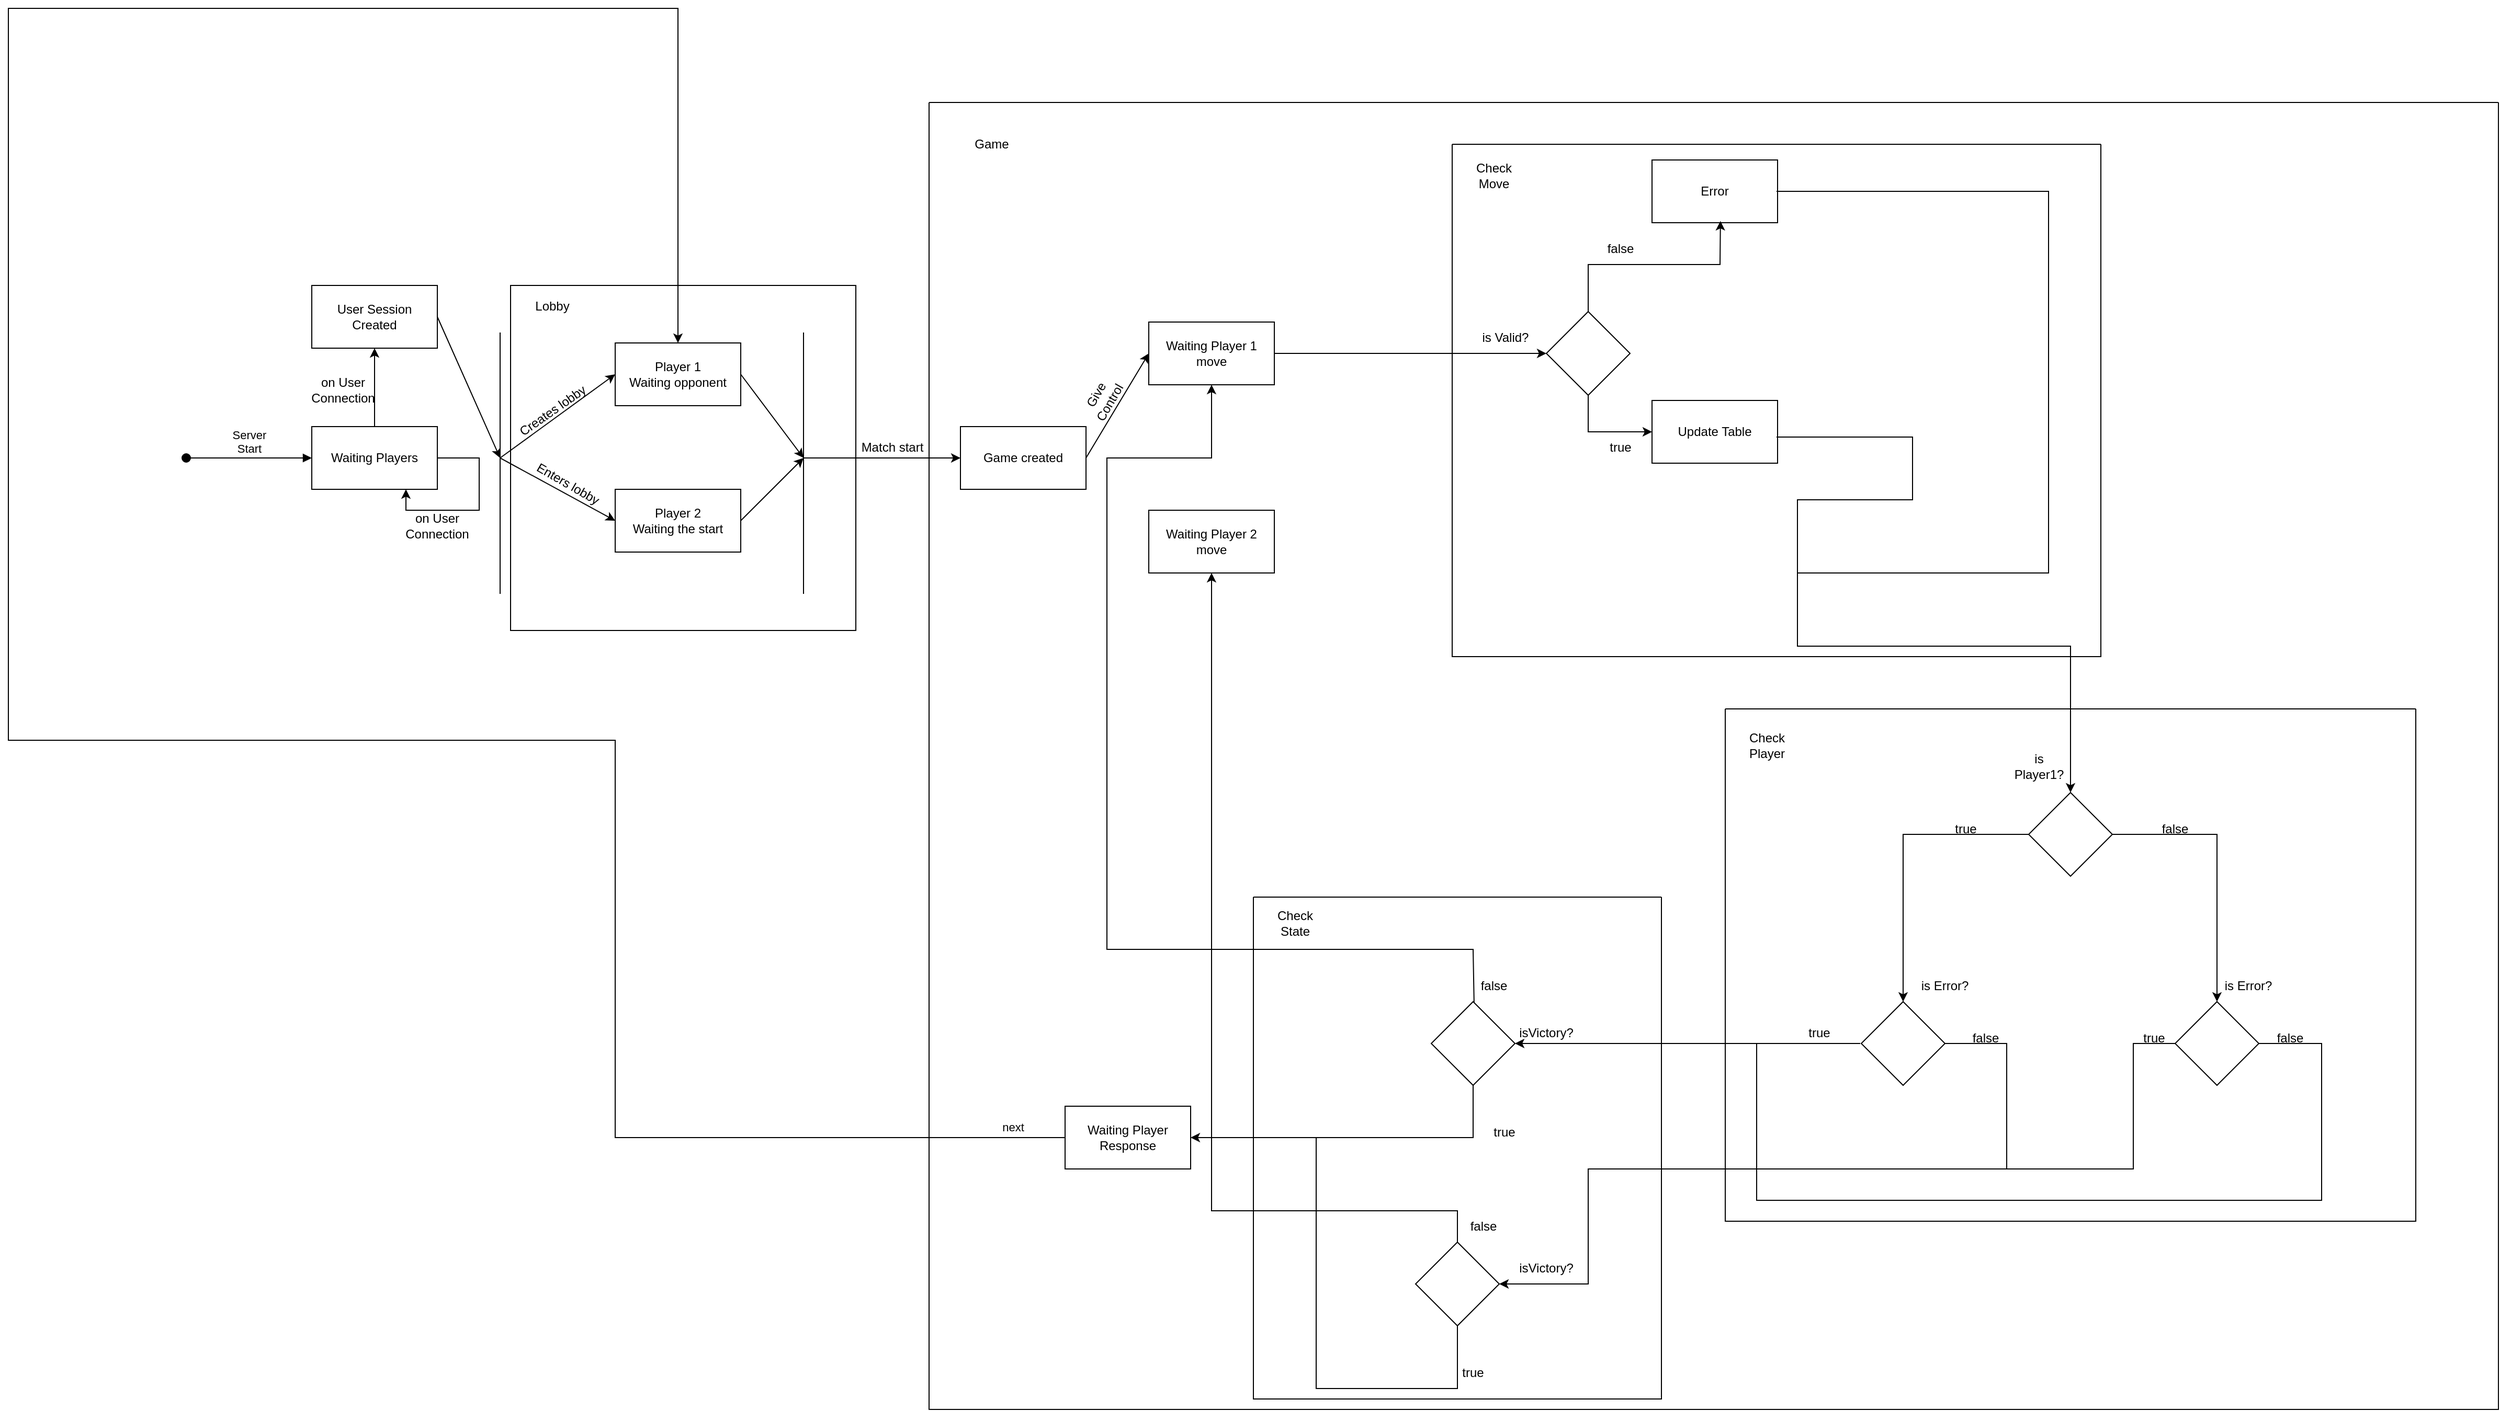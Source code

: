 <mxfile version="26.2.14">
  <diagram name="Pagina-1" id="ZFLAWk3-B_Z5dngLXTal">
    <mxGraphModel dx="3862" dy="2919" grid="1" gridSize="10" guides="1" tooltips="1" connect="1" arrows="1" fold="1" page="1" pageScale="1" pageWidth="827" pageHeight="1169" math="0" shadow="0">
      <root>
        <mxCell id="0" />
        <mxCell id="1" parent="0" />
        <mxCell id="VLlH7Ppr8rD8z25U6Jns-20" value="" style="whiteSpace=wrap;html=1;aspect=fixed;" vertex="1" parent="1">
          <mxGeometry x="290" y="75" width="330" height="330" as="geometry" />
        </mxCell>
        <mxCell id="VLlH7Ppr8rD8z25U6Jns-21" value="Server&lt;div&gt;Start&lt;/div&gt;" style="html=1;verticalAlign=bottom;startArrow=oval;startFill=1;endArrow=block;startSize=8;curved=0;rounded=0;entryX=0;entryY=0.5;entryDx=0;entryDy=0;entryPerimeter=0;" edge="1" parent="1">
          <mxGeometry width="60" relative="1" as="geometry">
            <mxPoint x="-20" y="240" as="sourcePoint" />
            <mxPoint x="100" y="240" as="targetPoint" />
          </mxGeometry>
        </mxCell>
        <mxCell id="VLlH7Ppr8rD8z25U6Jns-36" value="Lobby" style="text;html=1;align=center;verticalAlign=middle;whiteSpace=wrap;rounded=0;" vertex="1" parent="1">
          <mxGeometry x="300" y="80" width="60" height="30" as="geometry" />
        </mxCell>
        <UserObject label="Game created" treeRoot="1" id="VLlH7Ppr8rD8z25U6Jns-38">
          <mxCell style="whiteSpace=wrap;html=1;align=center;treeFolding=1;treeMoving=1;newEdgeStyle={&quot;edgeStyle&quot;:&quot;elbowEdgeStyle&quot;,&quot;startArrow&quot;:&quot;none&quot;,&quot;endArrow&quot;:&quot;none&quot;};" vertex="1" parent="1">
            <mxGeometry x="720" y="210" width="120" height="60" as="geometry" />
          </mxCell>
        </UserObject>
        <mxCell id="VLlH7Ppr8rD8z25U6Jns-40" value="" style="endArrow=classic;html=1;rounded=0;entryX=0;entryY=0.5;entryDx=0;entryDy=0;exitX=1;exitY=0.5;exitDx=0;exitDy=0;" edge="1" parent="1" source="VLlH7Ppr8rD8z25U6Jns-38" target="VLlH7Ppr8rD8z25U6Jns-37">
          <mxGeometry width="50" height="50" relative="1" as="geometry">
            <mxPoint x="670" y="310" as="sourcePoint" />
            <mxPoint x="720" y="260" as="targetPoint" />
          </mxGeometry>
        </mxCell>
        <mxCell id="VLlH7Ppr8rD8z25U6Jns-45" value="" style="swimlane;startSize=0;fillColor=light-dark(#ffffff, #ededed);gradientColor=none;" vertex="1" parent="1">
          <mxGeometry x="690" y="-100" width="1500" height="1250" as="geometry" />
        </mxCell>
        <UserObject label="Waiting Player 1 move" treeRoot="1" id="VLlH7Ppr8rD8z25U6Jns-37">
          <mxCell style="whiteSpace=wrap;html=1;align=center;treeFolding=1;treeMoving=1;newEdgeStyle={&quot;edgeStyle&quot;:&quot;elbowEdgeStyle&quot;,&quot;startArrow&quot;:&quot;none&quot;,&quot;endArrow&quot;:&quot;none&quot;};" vertex="1" parent="VLlH7Ppr8rD8z25U6Jns-45">
            <mxGeometry x="210" y="210" width="120" height="60" as="geometry" />
          </mxCell>
        </UserObject>
        <mxCell id="VLlH7Ppr8rD8z25U6Jns-60" value="" style="rhombus;whiteSpace=wrap;html=1;" vertex="1" parent="VLlH7Ppr8rD8z25U6Jns-45">
          <mxGeometry x="590" y="200" width="80" height="80" as="geometry" />
        </mxCell>
        <mxCell id="VLlH7Ppr8rD8z25U6Jns-63" value="" style="endArrow=classic;html=1;rounded=0;entryX=0;entryY=0.5;entryDx=0;entryDy=0;exitX=1;exitY=0.5;exitDx=0;exitDy=0;" edge="1" parent="VLlH7Ppr8rD8z25U6Jns-45" source="VLlH7Ppr8rD8z25U6Jns-37" target="VLlH7Ppr8rD8z25U6Jns-60">
          <mxGeometry width="50" height="50" relative="1" as="geometry">
            <mxPoint x="260" y="305" as="sourcePoint" />
            <mxPoint x="310" y="255" as="targetPoint" />
          </mxGeometry>
        </mxCell>
        <UserObject label="Error" treeRoot="1" id="VLlH7Ppr8rD8z25U6Jns-64">
          <mxCell style="whiteSpace=wrap;html=1;align=center;treeFolding=1;treeMoving=1;newEdgeStyle={&quot;edgeStyle&quot;:&quot;elbowEdgeStyle&quot;,&quot;startArrow&quot;:&quot;none&quot;,&quot;endArrow&quot;:&quot;none&quot;};" vertex="1" parent="VLlH7Ppr8rD8z25U6Jns-45">
            <mxGeometry x="691" y="55" width="120" height="60" as="geometry" />
          </mxCell>
        </UserObject>
        <mxCell id="VLlH7Ppr8rD8z25U6Jns-66" value="" style="endArrow=classic;html=1;rounded=0;exitX=0.5;exitY=0;exitDx=0;exitDy=0;entryX=0.545;entryY=0.973;entryDx=0;entryDy=0;entryPerimeter=0;" edge="1" parent="VLlH7Ppr8rD8z25U6Jns-45" source="VLlH7Ppr8rD8z25U6Jns-60" target="VLlH7Ppr8rD8z25U6Jns-64">
          <mxGeometry width="50" height="50" relative="1" as="geometry">
            <mxPoint x="620" y="165" as="sourcePoint" />
            <mxPoint x="670" y="115" as="targetPoint" />
            <Array as="points">
              <mxPoint x="630" y="155" />
              <mxPoint x="756" y="155" />
            </Array>
          </mxGeometry>
        </mxCell>
        <mxCell id="VLlH7Ppr8rD8z25U6Jns-67" value="false" style="text;html=1;align=center;verticalAlign=middle;whiteSpace=wrap;rounded=0;" vertex="1" parent="VLlH7Ppr8rD8z25U6Jns-45">
          <mxGeometry x="631" y="125" width="60" height="30" as="geometry" />
        </mxCell>
        <mxCell id="VLlH7Ppr8rD8z25U6Jns-68" value="" style="endArrow=classic;html=1;rounded=0;exitX=0.5;exitY=1;exitDx=0;exitDy=0;entryX=0;entryY=0.5;entryDx=0;entryDy=0;" edge="1" parent="VLlH7Ppr8rD8z25U6Jns-45" source="VLlH7Ppr8rD8z25U6Jns-60" target="VLlH7Ppr8rD8z25U6Jns-69">
          <mxGeometry width="50" height="50" relative="1" as="geometry">
            <mxPoint x="480" y="275" as="sourcePoint" />
            <mxPoint x="530" y="225" as="targetPoint" />
            <Array as="points">
              <mxPoint x="630" y="315" />
            </Array>
          </mxGeometry>
        </mxCell>
        <UserObject label="Update Table" treeRoot="1" id="VLlH7Ppr8rD8z25U6Jns-69">
          <mxCell style="whiteSpace=wrap;html=1;align=center;treeFolding=1;treeMoving=1;newEdgeStyle={&quot;edgeStyle&quot;:&quot;elbowEdgeStyle&quot;,&quot;startArrow&quot;:&quot;none&quot;,&quot;endArrow&quot;:&quot;none&quot;};" vertex="1" parent="VLlH7Ppr8rD8z25U6Jns-45">
            <mxGeometry x="691" y="285" width="120" height="60" as="geometry" />
          </mxCell>
        </UserObject>
        <mxCell id="VLlH7Ppr8rD8z25U6Jns-70" value="true" style="text;html=1;align=center;verticalAlign=middle;whiteSpace=wrap;rounded=0;" vertex="1" parent="VLlH7Ppr8rD8z25U6Jns-45">
          <mxGeometry x="631" y="315" width="60" height="30" as="geometry" />
        </mxCell>
        <mxCell id="VLlH7Ppr8rD8z25U6Jns-75" value="" style="swimlane;startSize=0;" vertex="1" parent="VLlH7Ppr8rD8z25U6Jns-45">
          <mxGeometry x="500" y="40" width="620" height="490" as="geometry" />
        </mxCell>
        <mxCell id="VLlH7Ppr8rD8z25U6Jns-61" value="is Valid?" style="text;html=1;align=center;verticalAlign=middle;whiteSpace=wrap;rounded=0;" vertex="1" parent="VLlH7Ppr8rD8z25U6Jns-75">
          <mxGeometry x="21" y="170" width="60" height="30" as="geometry" />
        </mxCell>
        <mxCell id="VLlH7Ppr8rD8z25U6Jns-77" value="Check Move" style="text;html=1;align=center;verticalAlign=middle;whiteSpace=wrap;rounded=0;" vertex="1" parent="VLlH7Ppr8rD8z25U6Jns-75">
          <mxGeometry x="10" y="15" width="60" height="30" as="geometry" />
        </mxCell>
        <mxCell id="VLlH7Ppr8rD8z25U6Jns-91" value="" style="endArrow=none;html=1;rounded=0;" edge="1" parent="VLlH7Ppr8rD8z25U6Jns-75">
          <mxGeometry width="50" height="50" relative="1" as="geometry">
            <mxPoint x="310" y="45" as="sourcePoint" />
            <mxPoint x="330" y="410" as="targetPoint" />
            <Array as="points">
              <mxPoint x="570" y="45" />
              <mxPoint x="570" y="410" />
            </Array>
          </mxGeometry>
        </mxCell>
        <mxCell id="VLlH7Ppr8rD8z25U6Jns-79" value="Give Control" style="text;html=1;align=center;verticalAlign=middle;whiteSpace=wrap;rounded=0;rotation=-60;" vertex="1" parent="VLlH7Ppr8rD8z25U6Jns-45">
          <mxGeometry x="136" y="268" width="60" height="30" as="geometry" />
        </mxCell>
        <mxCell id="VLlH7Ppr8rD8z25U6Jns-80" value="" style="swimlane;startSize=0;" vertex="1" parent="VLlH7Ppr8rD8z25U6Jns-45">
          <mxGeometry x="761" y="580" width="660" height="490" as="geometry" />
        </mxCell>
        <mxCell id="VLlH7Ppr8rD8z25U6Jns-82" value="Check Player" style="text;html=1;align=center;verticalAlign=middle;whiteSpace=wrap;rounded=0;" vertex="1" parent="VLlH7Ppr8rD8z25U6Jns-80">
          <mxGeometry x="10" y="20" width="60" height="30" as="geometry" />
        </mxCell>
        <mxCell id="VLlH7Ppr8rD8z25U6Jns-83" value="" style="rhombus;whiteSpace=wrap;html=1;" vertex="1" parent="VLlH7Ppr8rD8z25U6Jns-80">
          <mxGeometry x="290" y="80" width="80" height="80" as="geometry" />
        </mxCell>
        <mxCell id="VLlH7Ppr8rD8z25U6Jns-86" value="is Player1?" style="text;html=1;align=center;verticalAlign=middle;whiteSpace=wrap;rounded=0;" vertex="1" parent="VLlH7Ppr8rD8z25U6Jns-80">
          <mxGeometry x="270" y="40" width="60" height="30" as="geometry" />
        </mxCell>
        <mxCell id="VLlH7Ppr8rD8z25U6Jns-93" value="" style="rhombus;whiteSpace=wrap;html=1;" vertex="1" parent="VLlH7Ppr8rD8z25U6Jns-80">
          <mxGeometry x="130" y="280" width="80" height="80" as="geometry" />
        </mxCell>
        <mxCell id="VLlH7Ppr8rD8z25U6Jns-94" value="" style="rhombus;whiteSpace=wrap;html=1;" vertex="1" parent="VLlH7Ppr8rD8z25U6Jns-80">
          <mxGeometry x="430" y="280" width="80" height="80" as="geometry" />
        </mxCell>
        <mxCell id="VLlH7Ppr8rD8z25U6Jns-96" value="" style="endArrow=classic;html=1;rounded=0;exitX=1;exitY=0.5;exitDx=0;exitDy=0;entryX=0.5;entryY=0;entryDx=0;entryDy=0;" edge="1" parent="VLlH7Ppr8rD8z25U6Jns-80" source="VLlH7Ppr8rD8z25U6Jns-83" target="VLlH7Ppr8rD8z25U6Jns-94">
          <mxGeometry width="50" height="50" relative="1" as="geometry">
            <mxPoint x="400" y="270" as="sourcePoint" />
            <mxPoint x="450" y="220" as="targetPoint" />
            <Array as="points">
              <mxPoint x="470" y="120" />
            </Array>
          </mxGeometry>
        </mxCell>
        <mxCell id="VLlH7Ppr8rD8z25U6Jns-97" value="" style="endArrow=classic;html=1;rounded=0;entryX=0.5;entryY=0;entryDx=0;entryDy=0;exitX=0;exitY=0.5;exitDx=0;exitDy=0;" edge="1" parent="VLlH7Ppr8rD8z25U6Jns-80" source="VLlH7Ppr8rD8z25U6Jns-83" target="VLlH7Ppr8rD8z25U6Jns-93">
          <mxGeometry width="50" height="50" relative="1" as="geometry">
            <mxPoint x="400" y="270" as="sourcePoint" />
            <mxPoint x="450" y="220" as="targetPoint" />
            <Array as="points">
              <mxPoint x="170" y="120" />
            </Array>
          </mxGeometry>
        </mxCell>
        <mxCell id="VLlH7Ppr8rD8z25U6Jns-98" value="true" style="text;html=1;align=center;verticalAlign=middle;whiteSpace=wrap;rounded=0;" vertex="1" parent="VLlH7Ppr8rD8z25U6Jns-80">
          <mxGeometry x="200" y="100" width="60" height="30" as="geometry" />
        </mxCell>
        <mxCell id="VLlH7Ppr8rD8z25U6Jns-99" value="false" style="text;html=1;align=center;verticalAlign=middle;whiteSpace=wrap;rounded=0;" vertex="1" parent="VLlH7Ppr8rD8z25U6Jns-80">
          <mxGeometry x="400" y="100" width="60" height="30" as="geometry" />
        </mxCell>
        <mxCell id="VLlH7Ppr8rD8z25U6Jns-100" value="is Error?" style="text;html=1;align=center;verticalAlign=middle;whiteSpace=wrap;rounded=0;" vertex="1" parent="VLlH7Ppr8rD8z25U6Jns-80">
          <mxGeometry x="180" y="250" width="60" height="30" as="geometry" />
        </mxCell>
        <mxCell id="VLlH7Ppr8rD8z25U6Jns-102" value="is Error?" style="text;html=1;align=center;verticalAlign=middle;whiteSpace=wrap;rounded=0;" vertex="1" parent="VLlH7Ppr8rD8z25U6Jns-80">
          <mxGeometry x="470" y="250" width="60" height="30" as="geometry" />
        </mxCell>
        <mxCell id="VLlH7Ppr8rD8z25U6Jns-109" value="true" style="text;html=1;align=center;verticalAlign=middle;whiteSpace=wrap;rounded=0;" vertex="1" parent="VLlH7Ppr8rD8z25U6Jns-80">
          <mxGeometry x="380" y="300" width="60" height="30" as="geometry" />
        </mxCell>
        <mxCell id="VLlH7Ppr8rD8z25U6Jns-110" value="" style="endArrow=none;html=1;rounded=0;exitX=1;exitY=0.5;exitDx=0;exitDy=0;" edge="1" parent="VLlH7Ppr8rD8z25U6Jns-80" source="VLlH7Ppr8rD8z25U6Jns-94">
          <mxGeometry width="50" height="50" relative="1" as="geometry">
            <mxPoint x="520" y="410" as="sourcePoint" />
            <mxPoint x="30" y="320" as="targetPoint" />
            <Array as="points">
              <mxPoint x="570" y="320" />
              <mxPoint x="570" y="470" />
              <mxPoint x="30" y="470" />
            </Array>
          </mxGeometry>
        </mxCell>
        <mxCell id="VLlH7Ppr8rD8z25U6Jns-111" value="false" style="text;html=1;align=center;verticalAlign=middle;whiteSpace=wrap;rounded=0;" vertex="1" parent="VLlH7Ppr8rD8z25U6Jns-80">
          <mxGeometry x="510" y="300" width="60" height="30" as="geometry" />
        </mxCell>
        <mxCell id="VLlH7Ppr8rD8z25U6Jns-135" value="false" style="text;html=1;align=center;verticalAlign=middle;whiteSpace=wrap;rounded=0;" vertex="1" parent="VLlH7Ppr8rD8z25U6Jns-80">
          <mxGeometry x="219" y="300" width="60" height="30" as="geometry" />
        </mxCell>
        <mxCell id="VLlH7Ppr8rD8z25U6Jns-84" value="" style="endArrow=classic;html=1;rounded=0;entryX=0.5;entryY=0;entryDx=0;entryDy=0;" edge="1" parent="VLlH7Ppr8rD8z25U6Jns-45" target="VLlH7Ppr8rD8z25U6Jns-83">
          <mxGeometry width="50" height="50" relative="1" as="geometry">
            <mxPoint x="810" y="320" as="sourcePoint" />
            <mxPoint x="570" y="650" as="targetPoint" />
            <Array as="points">
              <mxPoint x="810" y="320" />
              <mxPoint x="940" y="320" />
              <mxPoint x="940" y="380" />
              <mxPoint x="830" y="380" />
              <mxPoint x="830" y="520" />
              <mxPoint x="1091" y="520" />
            </Array>
          </mxGeometry>
        </mxCell>
        <UserObject label="Waiting Player 2 move" treeRoot="1" id="VLlH7Ppr8rD8z25U6Jns-87">
          <mxCell style="whiteSpace=wrap;html=1;align=center;treeFolding=1;treeMoving=1;newEdgeStyle={&quot;edgeStyle&quot;:&quot;elbowEdgeStyle&quot;,&quot;startArrow&quot;:&quot;none&quot;,&quot;endArrow&quot;:&quot;none&quot;};" vertex="1" parent="VLlH7Ppr8rD8z25U6Jns-45">
            <mxGeometry x="210" y="390" width="120" height="60" as="geometry" />
          </mxCell>
        </UserObject>
        <mxCell id="VLlH7Ppr8rD8z25U6Jns-114" value="" style="swimlane;startSize=0;" vertex="1" parent="VLlH7Ppr8rD8z25U6Jns-45">
          <mxGeometry x="310" y="760" width="390" height="480" as="geometry" />
        </mxCell>
        <mxCell id="VLlH7Ppr8rD8z25U6Jns-115" value="" style="rhombus;whiteSpace=wrap;html=1;" vertex="1" parent="VLlH7Ppr8rD8z25U6Jns-114">
          <mxGeometry x="170" y="100" width="80" height="80" as="geometry" />
        </mxCell>
        <mxCell id="VLlH7Ppr8rD8z25U6Jns-118" value="isVictory?" style="text;html=1;align=center;verticalAlign=middle;whiteSpace=wrap;rounded=0;" vertex="1" parent="VLlH7Ppr8rD8z25U6Jns-114">
          <mxGeometry x="250" y="115" width="60" height="30" as="geometry" />
        </mxCell>
        <mxCell id="VLlH7Ppr8rD8z25U6Jns-120" value="false" style="text;html=1;align=center;verticalAlign=middle;whiteSpace=wrap;rounded=0;" vertex="1" parent="VLlH7Ppr8rD8z25U6Jns-114">
          <mxGeometry x="200" y="70" width="60" height="30" as="geometry" />
        </mxCell>
        <mxCell id="VLlH7Ppr8rD8z25U6Jns-126" value="true" style="text;html=1;align=center;verticalAlign=middle;whiteSpace=wrap;rounded=0;" vertex="1" parent="VLlH7Ppr8rD8z25U6Jns-114">
          <mxGeometry x="210" y="210" width="60" height="30" as="geometry" />
        </mxCell>
        <mxCell id="VLlH7Ppr8rD8z25U6Jns-132" value="" style="rhombus;whiteSpace=wrap;html=1;" vertex="1" parent="VLlH7Ppr8rD8z25U6Jns-114">
          <mxGeometry x="155" y="330" width="80" height="80" as="geometry" />
        </mxCell>
        <mxCell id="VLlH7Ppr8rD8z25U6Jns-138" value="true" style="text;html=1;align=center;verticalAlign=middle;whiteSpace=wrap;rounded=0;" vertex="1" parent="VLlH7Ppr8rD8z25U6Jns-114">
          <mxGeometry x="180" y="440" width="60" height="30" as="geometry" />
        </mxCell>
        <mxCell id="VLlH7Ppr8rD8z25U6Jns-140" value="false" style="text;html=1;align=center;verticalAlign=middle;whiteSpace=wrap;rounded=0;" vertex="1" parent="VLlH7Ppr8rD8z25U6Jns-114">
          <mxGeometry x="190" y="300" width="60" height="30" as="geometry" />
        </mxCell>
        <mxCell id="VLlH7Ppr8rD8z25U6Jns-141" value="isVictory?" style="text;html=1;align=center;verticalAlign=middle;whiteSpace=wrap;rounded=0;" vertex="1" parent="VLlH7Ppr8rD8z25U6Jns-114">
          <mxGeometry x="250" y="340" width="60" height="30" as="geometry" />
        </mxCell>
        <mxCell id="VLlH7Ppr8rD8z25U6Jns-142" value="Check State" style="text;html=1;align=center;verticalAlign=middle;whiteSpace=wrap;rounded=0;" vertex="1" parent="VLlH7Ppr8rD8z25U6Jns-114">
          <mxGeometry x="10" y="10" width="60" height="30" as="geometry" />
        </mxCell>
        <UserObject label="Waiting Player Response" treeRoot="1" id="VLlH7Ppr8rD8z25U6Jns-122">
          <mxCell style="whiteSpace=wrap;html=1;align=center;treeFolding=1;treeMoving=1;newEdgeStyle={&quot;edgeStyle&quot;:&quot;elbowEdgeStyle&quot;,&quot;startArrow&quot;:&quot;none&quot;,&quot;endArrow&quot;:&quot;none&quot;};" vertex="1" parent="VLlH7Ppr8rD8z25U6Jns-45">
            <mxGeometry x="130" y="960" width="120" height="60" as="geometry" />
          </mxCell>
        </UserObject>
        <mxCell id="VLlH7Ppr8rD8z25U6Jns-124" value="" style="endArrow=classic;html=1;rounded=0;exitX=0.182;exitY=1.028;exitDx=0;exitDy=0;exitPerimeter=0;" edge="1" parent="VLlH7Ppr8rD8z25U6Jns-45" source="VLlH7Ppr8rD8z25U6Jns-120" target="VLlH7Ppr8rD8z25U6Jns-37">
          <mxGeometry width="50" height="50" relative="1" as="geometry">
            <mxPoint x="690" y="1060" as="sourcePoint" />
            <mxPoint x="740" y="1010" as="targetPoint" />
            <Array as="points">
              <mxPoint x="520" y="810" />
              <mxPoint x="170" y="810" />
              <mxPoint x="170" y="340" />
              <mxPoint x="270" y="340" />
            </Array>
          </mxGeometry>
        </mxCell>
        <mxCell id="VLlH7Ppr8rD8z25U6Jns-125" value="" style="endArrow=classic;html=1;rounded=0;exitX=0.5;exitY=1;exitDx=0;exitDy=0;entryX=1;entryY=0.5;entryDx=0;entryDy=0;" edge="1" parent="VLlH7Ppr8rD8z25U6Jns-45" source="VLlH7Ppr8rD8z25U6Jns-115" target="VLlH7Ppr8rD8z25U6Jns-122">
          <mxGeometry width="50" height="50" relative="1" as="geometry">
            <mxPoint x="800" y="780" as="sourcePoint" />
            <mxPoint x="850" y="730" as="targetPoint" />
            <Array as="points">
              <mxPoint x="520" y="990" />
            </Array>
          </mxGeometry>
        </mxCell>
        <mxCell id="VLlH7Ppr8rD8z25U6Jns-133" value="" style="endArrow=classic;html=1;rounded=0;entryX=1;entryY=0.5;entryDx=0;entryDy=0;exitX=1;exitY=0.5;exitDx=0;exitDy=0;" edge="1" parent="VLlH7Ppr8rD8z25U6Jns-45" source="VLlH7Ppr8rD8z25U6Jns-93" target="VLlH7Ppr8rD8z25U6Jns-132">
          <mxGeometry width="50" height="50" relative="1" as="geometry">
            <mxPoint x="800" y="870" as="sourcePoint" />
            <mxPoint x="850" y="820" as="targetPoint" />
            <Array as="points">
              <mxPoint x="1030" y="900" />
              <mxPoint x="1030" y="1020" />
              <mxPoint x="630" y="1020" />
              <mxPoint x="630" y="1130" />
            </Array>
          </mxGeometry>
        </mxCell>
        <mxCell id="VLlH7Ppr8rD8z25U6Jns-139" value="" style="endArrow=classic;html=1;rounded=0;exitX=0.5;exitY=0;exitDx=0;exitDy=0;entryX=0.5;entryY=1;entryDx=0;entryDy=0;" edge="1" parent="VLlH7Ppr8rD8z25U6Jns-45" source="VLlH7Ppr8rD8z25U6Jns-132" target="VLlH7Ppr8rD8z25U6Jns-87">
          <mxGeometry width="50" height="50" relative="1" as="geometry">
            <mxPoint x="340" y="900" as="sourcePoint" />
            <mxPoint x="390" y="850" as="targetPoint" />
            <Array as="points">
              <mxPoint x="505" y="1060" />
              <mxPoint x="270" y="1060" />
            </Array>
          </mxGeometry>
        </mxCell>
        <mxCell id="VLlH7Ppr8rD8z25U6Jns-146" value="Game" style="text;html=1;align=center;verticalAlign=middle;whiteSpace=wrap;rounded=0;" vertex="1" parent="VLlH7Ppr8rD8z25U6Jns-45">
          <mxGeometry x="30" y="25" width="60" height="30" as="geometry" />
        </mxCell>
        <mxCell id="VLlH7Ppr8rD8z25U6Jns-55" value="" style="group" vertex="1" connectable="0" parent="1">
          <mxGeometry x="100" y="210" width="170" height="110" as="geometry" />
        </mxCell>
        <UserObject label="Waiting Players" treeRoot="1" id="VLlH7Ppr8rD8z25U6Jns-22">
          <mxCell style="whiteSpace=wrap;html=1;align=center;treeFolding=1;treeMoving=1;newEdgeStyle={&quot;edgeStyle&quot;:&quot;elbowEdgeStyle&quot;,&quot;startArrow&quot;:&quot;none&quot;,&quot;endArrow&quot;:&quot;none&quot;};" vertex="1" parent="VLlH7Ppr8rD8z25U6Jns-55">
            <mxGeometry width="120" height="60" as="geometry" />
          </mxCell>
        </UserObject>
        <mxCell id="VLlH7Ppr8rD8z25U6Jns-52" value="" style="endArrow=classic;html=1;rounded=0;exitX=1;exitY=0.5;exitDx=0;exitDy=0;entryX=0.75;entryY=1;entryDx=0;entryDy=0;" edge="1" parent="VLlH7Ppr8rD8z25U6Jns-55" source="VLlH7Ppr8rD8z25U6Jns-22" target="VLlH7Ppr8rD8z25U6Jns-22">
          <mxGeometry width="50" height="50" relative="1" as="geometry">
            <mxPoint x="120" y="120" as="sourcePoint" />
            <mxPoint x="100" y="70" as="targetPoint" />
            <Array as="points">
              <mxPoint x="160" y="30" />
              <mxPoint x="160" y="80" />
              <mxPoint x="90" y="80" />
            </Array>
          </mxGeometry>
        </mxCell>
        <mxCell id="VLlH7Ppr8rD8z25U6Jns-53" value="on User Connection" style="text;html=1;align=center;verticalAlign=middle;whiteSpace=wrap;rounded=0;" vertex="1" parent="VLlH7Ppr8rD8z25U6Jns-55">
          <mxGeometry x="70" y="80" width="100" height="30" as="geometry" />
        </mxCell>
        <mxCell id="VLlH7Ppr8rD8z25U6Jns-56" value="" style="group" vertex="1" connectable="0" parent="1">
          <mxGeometry x="80" y="75" width="200" height="165" as="geometry" />
        </mxCell>
        <mxCell id="VLlH7Ppr8rD8z25U6Jns-46" value="" style="endArrow=classic;html=1;rounded=0;exitX=0.5;exitY=0;exitDx=0;exitDy=0;entryX=0.5;entryY=1;entryDx=0;entryDy=0;" edge="1" parent="VLlH7Ppr8rD8z25U6Jns-56" source="VLlH7Ppr8rD8z25U6Jns-22" target="VLlH7Ppr8rD8z25U6Jns-48">
          <mxGeometry width="50" height="50" relative="1" as="geometry">
            <mxPoint x="180" y="135" as="sourcePoint" />
            <mxPoint x="130" y="35" as="targetPoint" />
          </mxGeometry>
        </mxCell>
        <UserObject label="User Session&lt;div&gt;Created&lt;/div&gt;" treeRoot="1" id="VLlH7Ppr8rD8z25U6Jns-48">
          <mxCell style="whiteSpace=wrap;html=1;align=center;treeFolding=1;treeMoving=1;newEdgeStyle={&quot;edgeStyle&quot;:&quot;elbowEdgeStyle&quot;,&quot;startArrow&quot;:&quot;none&quot;,&quot;endArrow&quot;:&quot;none&quot;};" vertex="1" parent="VLlH7Ppr8rD8z25U6Jns-56">
            <mxGeometry x="20" width="120" height="60" as="geometry" />
          </mxCell>
        </UserObject>
        <mxCell id="VLlH7Ppr8rD8z25U6Jns-49" value="on User Connection" style="text;html=1;align=center;verticalAlign=middle;whiteSpace=wrap;rounded=0;" vertex="1" parent="VLlH7Ppr8rD8z25U6Jns-56">
          <mxGeometry y="85" width="100" height="30" as="geometry" />
        </mxCell>
        <mxCell id="VLlH7Ppr8rD8z25U6Jns-50" value="" style="endArrow=classic;html=1;rounded=0;exitX=1;exitY=0.5;exitDx=0;exitDy=0;" edge="1" parent="VLlH7Ppr8rD8z25U6Jns-56" source="VLlH7Ppr8rD8z25U6Jns-48">
          <mxGeometry width="50" height="50" relative="1" as="geometry">
            <mxPoint x="170" y="205" as="sourcePoint" />
            <mxPoint x="200" y="165" as="targetPoint" />
          </mxGeometry>
        </mxCell>
        <mxCell id="VLlH7Ppr8rD8z25U6Jns-57" value="" style="group" vertex="1" connectable="0" parent="1">
          <mxGeometry x="280" y="120" width="290" height="250" as="geometry" />
        </mxCell>
        <UserObject label="Player 1&lt;div&gt;Waiting opponent&lt;/div&gt;" treeRoot="1" id="VLlH7Ppr8rD8z25U6Jns-23">
          <mxCell style="whiteSpace=wrap;html=1;align=center;treeFolding=1;treeMoving=1;newEdgeStyle={&quot;edgeStyle&quot;:&quot;elbowEdgeStyle&quot;,&quot;startArrow&quot;:&quot;none&quot;,&quot;endArrow&quot;:&quot;none&quot;};" vertex="1" parent="VLlH7Ppr8rD8z25U6Jns-57">
            <mxGeometry x="110" y="10" width="120" height="60" as="geometry" />
          </mxCell>
        </UserObject>
        <UserObject label="Player 2&lt;div&gt;Waiting the start&lt;/div&gt;" treeRoot="1" id="VLlH7Ppr8rD8z25U6Jns-24">
          <mxCell style="whiteSpace=wrap;html=1;align=center;treeFolding=1;treeMoving=1;newEdgeStyle={&quot;edgeStyle&quot;:&quot;elbowEdgeStyle&quot;,&quot;startArrow&quot;:&quot;none&quot;,&quot;endArrow&quot;:&quot;none&quot;};" vertex="1" parent="VLlH7Ppr8rD8z25U6Jns-57">
            <mxGeometry x="110" y="150" width="120" height="60" as="geometry" />
          </mxCell>
        </UserObject>
        <mxCell id="VLlH7Ppr8rD8z25U6Jns-25" value="Enters lobby" style="text;html=1;align=center;verticalAlign=middle;whiteSpace=wrap;rounded=0;rotation=30;" vertex="1" parent="VLlH7Ppr8rD8z25U6Jns-57">
          <mxGeometry x="30" y="130" width="70" height="30" as="geometry" />
        </mxCell>
        <mxCell id="VLlH7Ppr8rD8z25U6Jns-27" value="Creates lobby" style="text;html=1;align=center;verticalAlign=middle;resizable=0;points=[];autosize=1;strokeColor=none;fillColor=none;rotation=325;" vertex="1" parent="VLlH7Ppr8rD8z25U6Jns-57">
          <mxGeometry y="60" width="100" height="30" as="geometry" />
        </mxCell>
        <mxCell id="VLlH7Ppr8rD8z25U6Jns-31" value="" style="endArrow=none;html=1;rounded=0;" edge="1" parent="VLlH7Ppr8rD8z25U6Jns-57">
          <mxGeometry width="50" height="50" relative="1" as="geometry">
            <mxPoint as="sourcePoint" />
            <mxPoint y="250" as="targetPoint" />
          </mxGeometry>
        </mxCell>
        <mxCell id="VLlH7Ppr8rD8z25U6Jns-32" value="" style="endArrow=classic;html=1;rounded=0;entryX=0;entryY=0.5;entryDx=0;entryDy=0;" edge="1" parent="VLlH7Ppr8rD8z25U6Jns-57" target="VLlH7Ppr8rD8z25U6Jns-23">
          <mxGeometry width="50" height="50" relative="1" as="geometry">
            <mxPoint y="120" as="sourcePoint" />
            <mxPoint x="180" y="30" as="targetPoint" />
          </mxGeometry>
        </mxCell>
        <mxCell id="VLlH7Ppr8rD8z25U6Jns-33" value="" style="endArrow=classic;html=1;rounded=0;entryX=0;entryY=0.5;entryDx=0;entryDy=0;" edge="1" parent="VLlH7Ppr8rD8z25U6Jns-57" target="VLlH7Ppr8rD8z25U6Jns-24">
          <mxGeometry width="50" height="50" relative="1" as="geometry">
            <mxPoint y="120" as="sourcePoint" />
            <mxPoint x="180" y="30" as="targetPoint" />
          </mxGeometry>
        </mxCell>
        <mxCell id="VLlH7Ppr8rD8z25U6Jns-34" value="" style="endArrow=classic;html=1;rounded=0;exitX=1;exitY=0.5;exitDx=0;exitDy=0;" edge="1" parent="VLlH7Ppr8rD8z25U6Jns-57" source="VLlH7Ppr8rD8z25U6Jns-23">
          <mxGeometry width="50" height="50" relative="1" as="geometry">
            <mxPoint x="130" y="80" as="sourcePoint" />
            <mxPoint x="290" y="120" as="targetPoint" />
          </mxGeometry>
        </mxCell>
        <mxCell id="VLlH7Ppr8rD8z25U6Jns-35" value="" style="endArrow=classic;html=1;rounded=0;exitX=1;exitY=0.5;exitDx=0;exitDy=0;" edge="1" parent="VLlH7Ppr8rD8z25U6Jns-57" source="VLlH7Ppr8rD8z25U6Jns-24">
          <mxGeometry width="50" height="50" relative="1" as="geometry">
            <mxPoint x="130" y="80" as="sourcePoint" />
            <mxPoint x="290" y="120" as="targetPoint" />
          </mxGeometry>
        </mxCell>
        <mxCell id="VLlH7Ppr8rD8z25U6Jns-58" value="" style="group" vertex="1" connectable="0" parent="1">
          <mxGeometry x="570" y="120" width="120" height="250" as="geometry" />
        </mxCell>
        <mxCell id="VLlH7Ppr8rD8z25U6Jns-29" value="" style="endArrow=none;html=1;rounded=0;" edge="1" parent="VLlH7Ppr8rD8z25U6Jns-58">
          <mxGeometry width="50" height="50" relative="1" as="geometry">
            <mxPoint as="sourcePoint" />
            <mxPoint y="250" as="targetPoint" />
          </mxGeometry>
        </mxCell>
        <mxCell id="VLlH7Ppr8rD8z25U6Jns-39" value="" style="endArrow=classic;html=1;rounded=0;entryX=0;entryY=0.5;entryDx=0;entryDy=0;" edge="1" parent="VLlH7Ppr8rD8z25U6Jns-58" target="VLlH7Ppr8rD8z25U6Jns-38">
          <mxGeometry width="50" height="50" relative="1" as="geometry">
            <mxPoint y="120" as="sourcePoint" />
            <mxPoint x="150" y="140" as="targetPoint" />
          </mxGeometry>
        </mxCell>
        <mxCell id="VLlH7Ppr8rD8z25U6Jns-42" value="Match start" style="text;html=1;align=center;verticalAlign=middle;whiteSpace=wrap;rounded=0;" vertex="1" parent="VLlH7Ppr8rD8z25U6Jns-58">
          <mxGeometry x="50" y="90" width="70" height="40" as="geometry" />
        </mxCell>
        <mxCell id="VLlH7Ppr8rD8z25U6Jns-104" value="true" style="text;html=1;align=center;verticalAlign=middle;whiteSpace=wrap;rounded=0;" vertex="1" parent="1">
          <mxGeometry x="1491" y="740" width="100" height="100" as="geometry" />
        </mxCell>
        <mxCell id="VLlH7Ppr8rD8z25U6Jns-108" value="" style="endArrow=none;html=1;rounded=0;entryX=0;entryY=0.5;entryDx=0;entryDy=0;" edge="1" parent="1" target="VLlH7Ppr8rD8z25U6Jns-94">
          <mxGeometry width="50" height="50" relative="1" as="geometry">
            <mxPoint x="1720" y="920" as="sourcePoint" />
            <mxPoint x="1571" y="660" as="targetPoint" />
            <Array as="points">
              <mxPoint x="1841" y="920" />
              <mxPoint x="1841" y="800" />
            </Array>
          </mxGeometry>
        </mxCell>
        <mxCell id="VLlH7Ppr8rD8z25U6Jns-123" value="" style="endArrow=classic;html=1;rounded=0;entryX=1;entryY=0.5;entryDx=0;entryDy=0;exitX=0.89;exitY=0.6;exitDx=0;exitDy=0;exitPerimeter=0;" edge="1" parent="1" source="VLlH7Ppr8rD8z25U6Jns-104" target="VLlH7Ppr8rD8z25U6Jns-115">
          <mxGeometry width="50" height="50" relative="1" as="geometry">
            <mxPoint x="1380" y="960" as="sourcePoint" />
            <mxPoint x="1430" y="910" as="targetPoint" />
          </mxGeometry>
        </mxCell>
        <mxCell id="VLlH7Ppr8rD8z25U6Jns-137" value="" style="endArrow=none;html=1;rounded=0;exitX=0.5;exitY=1;exitDx=0;exitDy=0;" edge="1" parent="1" source="VLlH7Ppr8rD8z25U6Jns-132">
          <mxGeometry width="50" height="50" relative="1" as="geometry">
            <mxPoint x="1030" y="800" as="sourcePoint" />
            <mxPoint x="1060" y="890" as="targetPoint" />
            <Array as="points">
              <mxPoint x="1195" y="1130" />
              <mxPoint x="1060" y="1130" />
            </Array>
          </mxGeometry>
        </mxCell>
        <mxCell id="VLlH7Ppr8rD8z25U6Jns-143" value="" style="endArrow=classic;html=1;rounded=0;exitX=0;exitY=0.5;exitDx=0;exitDy=0;" edge="1" parent="1" source="VLlH7Ppr8rD8z25U6Jns-122" target="VLlH7Ppr8rD8z25U6Jns-23">
          <mxGeometry width="50" height="50" relative="1" as="geometry">
            <mxPoint x="530" y="930" as="sourcePoint" />
            <mxPoint x="550" y="450" as="targetPoint" />
            <Array as="points">
              <mxPoint x="390" y="890" />
              <mxPoint x="390" y="510" />
              <mxPoint x="-190" y="510" />
              <mxPoint x="-190" y="-190" />
              <mxPoint x="450" y="-190" />
            </Array>
          </mxGeometry>
        </mxCell>
        <mxCell id="VLlH7Ppr8rD8z25U6Jns-145" value="next" style="edgeLabel;html=1;align=center;verticalAlign=middle;resizable=0;points=[];" vertex="1" connectable="0" parent="VLlH7Ppr8rD8z25U6Jns-143">
          <mxGeometry x="-0.963" y="1" relative="1" as="geometry">
            <mxPoint x="6" y="-11" as="offset" />
          </mxGeometry>
        </mxCell>
      </root>
    </mxGraphModel>
  </diagram>
</mxfile>
